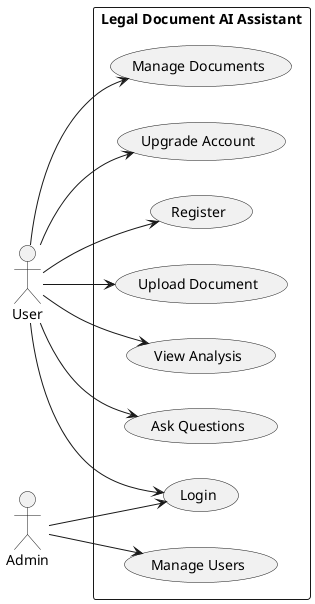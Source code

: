 
@startuml Use Cases
left to right direction
actor "User" as user
actor "Admin" as admin

rectangle "Legal Document AI Assistant" {
  usecase "Register" as UC1
  usecase "Login" as UC2
  usecase "Upload Document" as UC3
  usecase "View Analysis" as UC4
  usecase "Ask Questions" as UC5
  usecase "Manage Documents" as UC6
  usecase "Upgrade Account" as UC7
  usecase "Manage Users" as UC8
}

user --> UC1
user --> UC2
user --> UC3
user --> UC4
user --> UC5
user --> UC6
user --> UC7
admin --> UC8
admin --> UC2

@enduml
